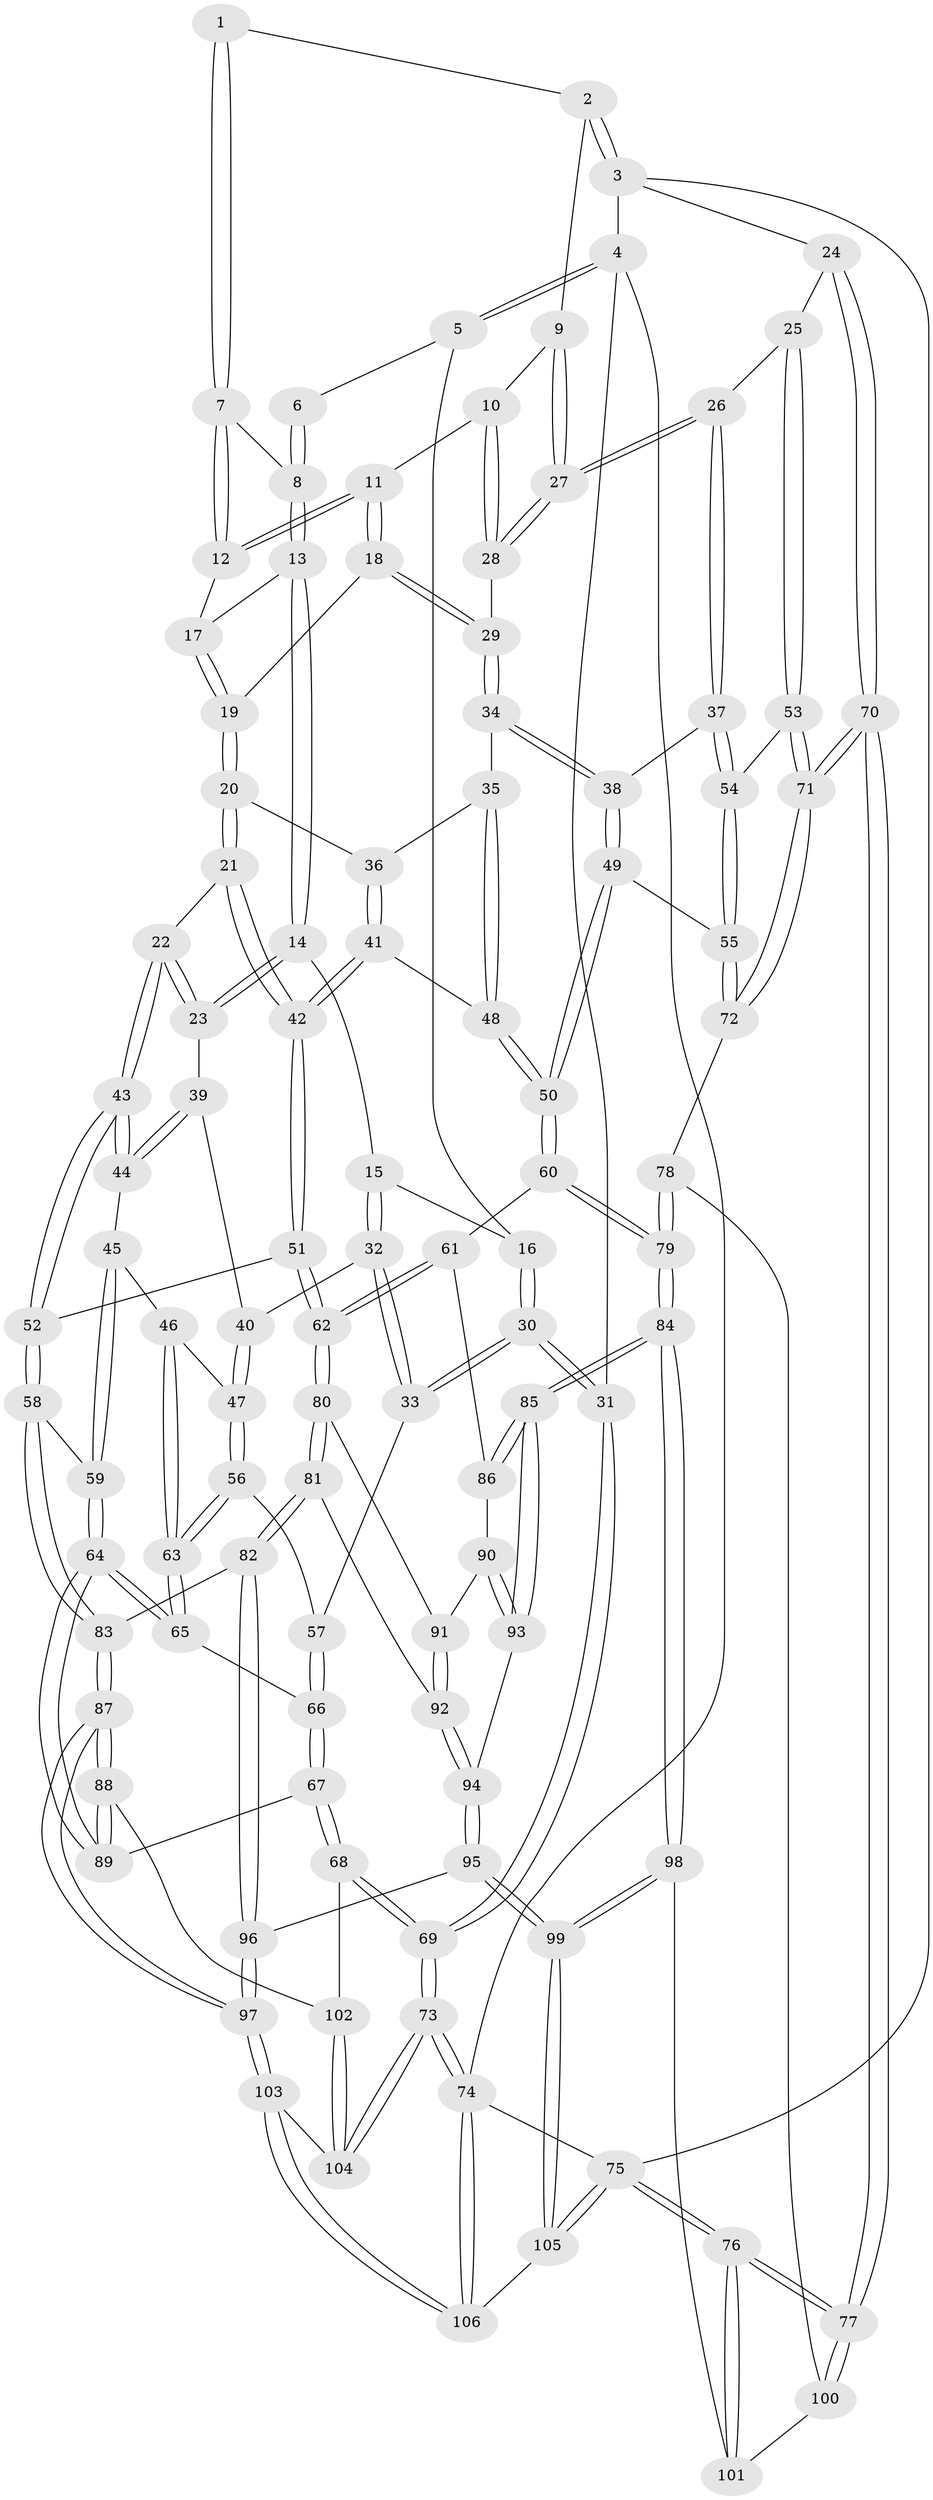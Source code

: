// coarse degree distribution, {4: 0.30952380952380953, 3: 0.14285714285714285, 7: 0.09523809523809523, 5: 0.3333333333333333, 6: 0.09523809523809523, 2: 0.023809523809523808}
// Generated by graph-tools (version 1.1) at 2025/04/03/04/25 22:04:39]
// undirected, 106 vertices, 262 edges
graph export_dot {
graph [start="1"]
  node [color=gray90,style=filled];
  1 [pos="+0.5003179651782754+0"];
  2 [pos="+0.7177336252878829+0"];
  3 [pos="+1+0"];
  4 [pos="+0+0"];
  5 [pos="+0.20866104648822112+0"];
  6 [pos="+0.3238736762998078+0"];
  7 [pos="+0.49100025533601277+0.057295548744290076"];
  8 [pos="+0.39078442642103983+0.10888701998151841"];
  9 [pos="+0.6837329194706832+0.10190566290615738"];
  10 [pos="+0.6718891097337762+0.11254420286725668"];
  11 [pos="+0.6585429182118139+0.12133133359766231"];
  12 [pos="+0.5027556397666223+0.09738659353354655"];
  13 [pos="+0.3850247918808485+0.12980463323708447"];
  14 [pos="+0.31234445351702583+0.23666966995867122"];
  15 [pos="+0.2753348648032732+0.19442748397842638"];
  16 [pos="+0.24219895229386423+0.1462515486760873"];
  17 [pos="+0.4952729818934328+0.1274334119078233"];
  18 [pos="+0.594783351471684+0.19941983844001632"];
  19 [pos="+0.5045087679494654+0.22985110003272174"];
  20 [pos="+0.4738483876009772+0.2678743289999052"];
  21 [pos="+0.4282587737879564+0.2882891563192367"];
  22 [pos="+0.33588368429784504+0.26138271082587977"];
  23 [pos="+0.31530121933122407+0.24473261655746245"];
  24 [pos="+1+0.11565396714123034"];
  25 [pos="+0.8995466742102068+0.26304686393725074"];
  26 [pos="+0.8951660908422897+0.2641726828384167"];
  27 [pos="+0.8306156744186799+0.2301480462663068"];
  28 [pos="+0.6838779317730345+0.2600011407772883"];
  29 [pos="+0.6540794307914013+0.28448055980245945"];
  30 [pos="+0+0.21796452202691127"];
  31 [pos="+0+0.19717435458332327"];
  32 [pos="+0+0.3002351789717445"];
  33 [pos="+0+0.3002247161995204"];
  34 [pos="+0.6483541559316229+0.34181671884854314"];
  35 [pos="+0.6336680872990873+0.34273991175052465"];
  36 [pos="+0.5981383053279734+0.33966457602815703"];
  37 [pos="+0.8207983652382321+0.34925927964842396"];
  38 [pos="+0.6758491053774246+0.3638207598264853"];
  39 [pos="+0.1901502165046235+0.3274843762596969"];
  40 [pos="+0.17628591061563872+0.3315376877550844"];
  41 [pos="+0.5343814471349846+0.4315689394821719"];
  42 [pos="+0.45982951080636747+0.4242299737148133"];
  43 [pos="+0.29221062887920146+0.4588066250750221"];
  44 [pos="+0.24810182831949434+0.4473280296111799"];
  45 [pos="+0.2040394943860866+0.4548752967001667"];
  46 [pos="+0.1801413629347248+0.4574576434558102"];
  47 [pos="+0.16360722313589587+0.44731720220830273"];
  48 [pos="+0.5716982908296807+0.45604846426766193"];
  49 [pos="+0.6507150260377044+0.5238952723297553"];
  50 [pos="+0.6431901338139757+0.5285500299795223"];
  51 [pos="+0.41111375340207623+0.5294859745750625"];
  52 [pos="+0.3299858815966704+0.5239142434939328"];
  53 [pos="+0.9386576875932263+0.5049579989701746"];
  54 [pos="+0.8114953437114353+0.4475762736453957"];
  55 [pos="+0.7718040783466081+0.5216745249051384"];
  56 [pos="+0.08795726380158583+0.45782049190536855"];
  57 [pos="+0.07781456862947493+0.456538409211267"];
  58 [pos="+0.2686961458865476+0.5813096060948284"];
  59 [pos="+0.23719989009433293+0.5875581311757281"];
  60 [pos="+0.637644759899017+0.537694089886934"];
  61 [pos="+0.5646479973967794+0.571753739750299"];
  62 [pos="+0.4531229644561423+0.5816539066299364"];
  63 [pos="+0.17937326888903427+0.566881446785126"];
  64 [pos="+0.18808772959657677+0.5988933573212334"];
  65 [pos="+0.18702758991975282+0.5970863734002106"];
  66 [pos="+0.05834391577184865+0.5203618464626177"];
  67 [pos="+0+0.6890957025020259"];
  68 [pos="+0+0.704429453761833"];
  69 [pos="+0+0.7152927042160404"];
  70 [pos="+1+0.6943487294518408"];
  71 [pos="+1+0.6658001744710226"];
  72 [pos="+0.858456867363713+0.6446049555590763"];
  73 [pos="+0+1"];
  74 [pos="+0+1"];
  75 [pos="+1+1"];
  76 [pos="+1+1"];
  77 [pos="+1+0.7904252019818471"];
  78 [pos="+0.7362620342057291+0.729280390891282"];
  79 [pos="+0.7008410413473039+0.7411434038871073"];
  80 [pos="+0.45048314712917836+0.6078202161223858"];
  81 [pos="+0.3881891793061126+0.705131987029411"];
  82 [pos="+0.367201121354024+0.7180787065455291"];
  83 [pos="+0.3271318903805771+0.7202021035391262"];
  84 [pos="+0.6741393779150795+0.7707321846855691"];
  85 [pos="+0.6160715751701025+0.7470173011079142"];
  86 [pos="+0.5749439952045661+0.6565730445557009"];
  87 [pos="+0.22105321151903978+0.8095027097692205"];
  88 [pos="+0.21491233935728957+0.8075296915200927"];
  89 [pos="+0.17063738740669376+0.6259094264120849"];
  90 [pos="+0.5071021147220102+0.6799624458102285"];
  91 [pos="+0.4774412405359405+0.6456972454501472"];
  92 [pos="+0.4700198677308361+0.7554846826538987"];
  93 [pos="+0.5408559684255351+0.7408825357400616"];
  94 [pos="+0.49079564725514646+0.7731647478336475"];
  95 [pos="+0.45333155085094823+0.8846517698117679"];
  96 [pos="+0.4323271398513474+0.8844489237379468"];
  97 [pos="+0.30829245290385304+0.9295234429061933"];
  98 [pos="+0.6670022600500586+0.864819615635177"];
  99 [pos="+0.6176087269169153+0.9812095487901089"];
  100 [pos="+0.8236850488806331+0.8036652580480228"];
  101 [pos="+0.8231009926378295+0.8736790789371447"];
  102 [pos="+0.14660842482535927+0.8224699509629351"];
  103 [pos="+0.2631212649138733+1"];
  104 [pos="+0.10200191908151578+0.9275743533515065"];
  105 [pos="+0.6660096390177084+1"];
  106 [pos="+0.2627193515620105+1"];
  1 -- 2;
  1 -- 7;
  1 -- 7;
  2 -- 3;
  2 -- 3;
  2 -- 9;
  3 -- 4;
  3 -- 24;
  3 -- 75;
  4 -- 5;
  4 -- 5;
  4 -- 31;
  4 -- 74;
  5 -- 6;
  5 -- 16;
  6 -- 8;
  6 -- 8;
  7 -- 8;
  7 -- 12;
  7 -- 12;
  8 -- 13;
  8 -- 13;
  9 -- 10;
  9 -- 27;
  9 -- 27;
  10 -- 11;
  10 -- 28;
  10 -- 28;
  11 -- 12;
  11 -- 12;
  11 -- 18;
  11 -- 18;
  12 -- 17;
  13 -- 14;
  13 -- 14;
  13 -- 17;
  14 -- 15;
  14 -- 23;
  14 -- 23;
  15 -- 16;
  15 -- 32;
  15 -- 32;
  16 -- 30;
  16 -- 30;
  17 -- 19;
  17 -- 19;
  18 -- 19;
  18 -- 29;
  18 -- 29;
  19 -- 20;
  19 -- 20;
  20 -- 21;
  20 -- 21;
  20 -- 36;
  21 -- 22;
  21 -- 42;
  21 -- 42;
  22 -- 23;
  22 -- 23;
  22 -- 43;
  22 -- 43;
  23 -- 39;
  24 -- 25;
  24 -- 70;
  24 -- 70;
  25 -- 26;
  25 -- 53;
  25 -- 53;
  26 -- 27;
  26 -- 27;
  26 -- 37;
  26 -- 37;
  27 -- 28;
  27 -- 28;
  28 -- 29;
  29 -- 34;
  29 -- 34;
  30 -- 31;
  30 -- 31;
  30 -- 33;
  30 -- 33;
  31 -- 69;
  31 -- 69;
  32 -- 33;
  32 -- 33;
  32 -- 40;
  33 -- 57;
  34 -- 35;
  34 -- 38;
  34 -- 38;
  35 -- 36;
  35 -- 48;
  35 -- 48;
  36 -- 41;
  36 -- 41;
  37 -- 38;
  37 -- 54;
  37 -- 54;
  38 -- 49;
  38 -- 49;
  39 -- 40;
  39 -- 44;
  39 -- 44;
  40 -- 47;
  40 -- 47;
  41 -- 42;
  41 -- 42;
  41 -- 48;
  42 -- 51;
  42 -- 51;
  43 -- 44;
  43 -- 44;
  43 -- 52;
  43 -- 52;
  44 -- 45;
  45 -- 46;
  45 -- 59;
  45 -- 59;
  46 -- 47;
  46 -- 63;
  46 -- 63;
  47 -- 56;
  47 -- 56;
  48 -- 50;
  48 -- 50;
  49 -- 50;
  49 -- 50;
  49 -- 55;
  50 -- 60;
  50 -- 60;
  51 -- 52;
  51 -- 62;
  51 -- 62;
  52 -- 58;
  52 -- 58;
  53 -- 54;
  53 -- 71;
  53 -- 71;
  54 -- 55;
  54 -- 55;
  55 -- 72;
  55 -- 72;
  56 -- 57;
  56 -- 63;
  56 -- 63;
  57 -- 66;
  57 -- 66;
  58 -- 59;
  58 -- 83;
  58 -- 83;
  59 -- 64;
  59 -- 64;
  60 -- 61;
  60 -- 79;
  60 -- 79;
  61 -- 62;
  61 -- 62;
  61 -- 86;
  62 -- 80;
  62 -- 80;
  63 -- 65;
  63 -- 65;
  64 -- 65;
  64 -- 65;
  64 -- 89;
  64 -- 89;
  65 -- 66;
  66 -- 67;
  66 -- 67;
  67 -- 68;
  67 -- 68;
  67 -- 89;
  68 -- 69;
  68 -- 69;
  68 -- 102;
  69 -- 73;
  69 -- 73;
  70 -- 71;
  70 -- 71;
  70 -- 77;
  70 -- 77;
  71 -- 72;
  71 -- 72;
  72 -- 78;
  73 -- 74;
  73 -- 74;
  73 -- 104;
  73 -- 104;
  74 -- 106;
  74 -- 106;
  74 -- 75;
  75 -- 76;
  75 -- 76;
  75 -- 105;
  75 -- 105;
  76 -- 77;
  76 -- 77;
  76 -- 101;
  76 -- 101;
  77 -- 100;
  77 -- 100;
  78 -- 79;
  78 -- 79;
  78 -- 100;
  79 -- 84;
  79 -- 84;
  80 -- 81;
  80 -- 81;
  80 -- 91;
  81 -- 82;
  81 -- 82;
  81 -- 92;
  82 -- 83;
  82 -- 96;
  82 -- 96;
  83 -- 87;
  83 -- 87;
  84 -- 85;
  84 -- 85;
  84 -- 98;
  84 -- 98;
  85 -- 86;
  85 -- 86;
  85 -- 93;
  85 -- 93;
  86 -- 90;
  87 -- 88;
  87 -- 88;
  87 -- 97;
  87 -- 97;
  88 -- 89;
  88 -- 89;
  88 -- 102;
  90 -- 91;
  90 -- 93;
  90 -- 93;
  91 -- 92;
  91 -- 92;
  92 -- 94;
  92 -- 94;
  93 -- 94;
  94 -- 95;
  94 -- 95;
  95 -- 96;
  95 -- 99;
  95 -- 99;
  96 -- 97;
  96 -- 97;
  97 -- 103;
  97 -- 103;
  98 -- 99;
  98 -- 99;
  98 -- 101;
  99 -- 105;
  99 -- 105;
  100 -- 101;
  102 -- 104;
  102 -- 104;
  103 -- 104;
  103 -- 106;
  103 -- 106;
  105 -- 106;
}
